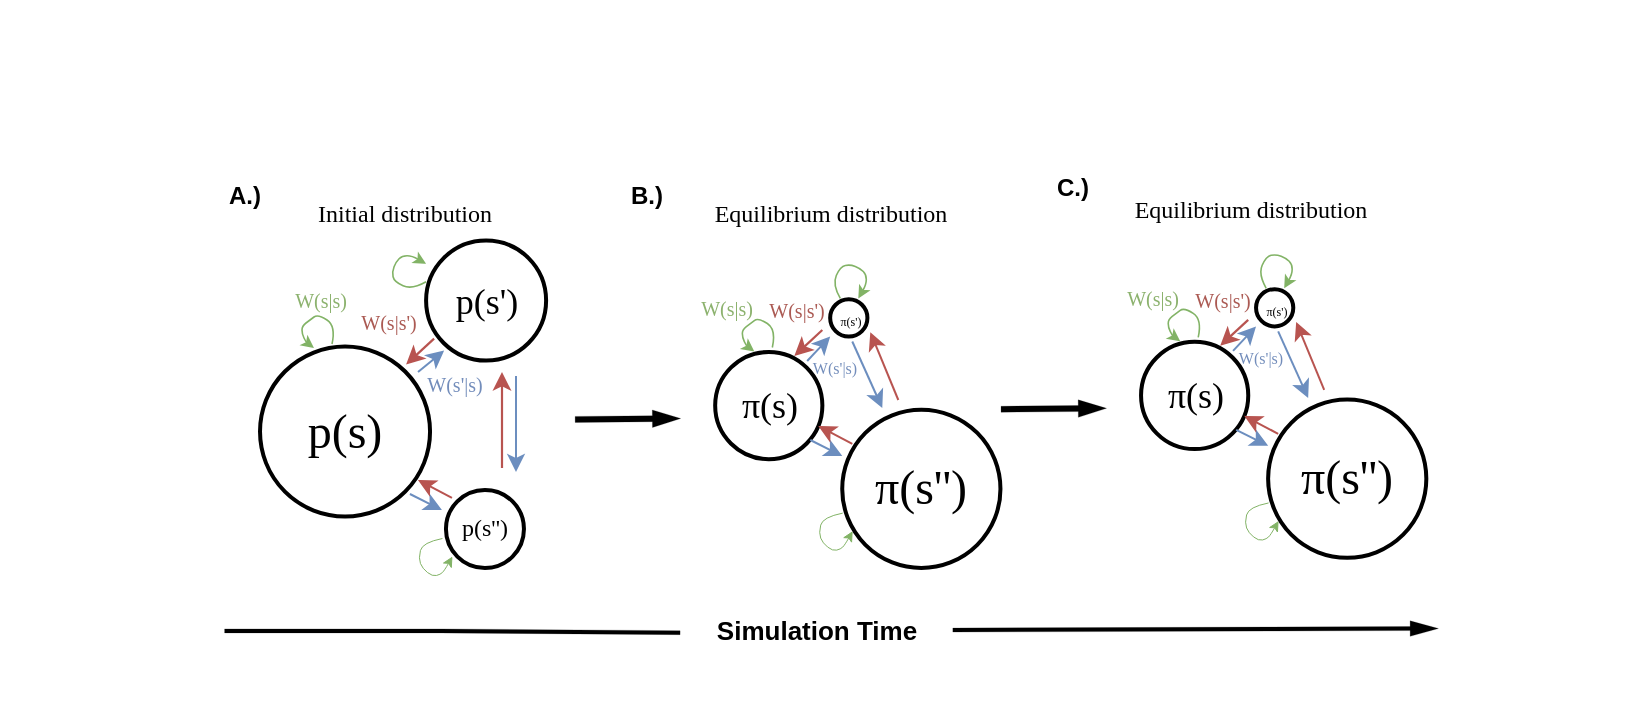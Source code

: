 <mxfile version="21.1.5" type="device">
  <diagram name="Page-1" id="WePIw_YEI8MBas2CgM_m">
    <mxGraphModel dx="796" dy="409" grid="0" gridSize="18" guides="1" tooltips="1" connect="1" arrows="0" fold="1" page="0" pageScale="1" pageWidth="300" pageHeight="100" background="#FFFFFF" math="0" shadow="0">
      <root>
        <mxCell id="0" />
        <mxCell id="1" parent="0" />
        <mxCell id="0v75Hzi4lq47OOUuqjW3-182" value="" style="group" parent="1" connectable="0" vertex="1">
          <mxGeometry x="51" y="32" width="816.23" height="356.41" as="geometry" />
        </mxCell>
        <mxCell id="hSeP3E7_H37fpDValRdB-3" value="&lt;font style=&quot;font-size: 24px;&quot; data-font-src=&quot;https://cdn.jsdelivr.net/gh/dreampulse/computer-modern-web-font@master/fonts.css&quot; face=&quot;meow&quot;&gt;p(s)&lt;/font&gt;" style="ellipse;whiteSpace=wrap;html=1;aspect=fixed;strokeWidth=2;" parent="0v75Hzi4lq47OOUuqjW3-182" vertex="1">
          <mxGeometry x="130.005" y="173.286" width="85.018" height="85.018" as="geometry" />
        </mxCell>
        <mxCell id="0v75Hzi4lq47OOUuqjW3-13" value="" style="group;rotation=45;" parent="0v75Hzi4lq47OOUuqjW3-182" connectable="0" vertex="1">
          <mxGeometry x="248.07" y="104.273" width="66.029" height="100.014" as="geometry" />
        </mxCell>
        <mxCell id="0v75Hzi4lq47OOUuqjW3-9" value="" style="ellipse;whiteSpace=wrap;html=1;aspect=fixed;strokeWidth=2;rotation=45;" parent="0v75Hzi4lq47OOUuqjW3-13" vertex="1">
          <mxGeometry x="-35.027" y="16.001" width="60.013" height="60.013" as="geometry" />
        </mxCell>
        <mxCell id="0v75Hzi4lq47OOUuqjW3-10" value="" style="endArrow=classic;html=1;rounded=0;fillColor=#dae8fc;strokeColor=#6c8ebf;strokeWidth=1;" parent="0v75Hzi4lq47OOUuqjW3-13" edge="1">
          <mxGeometry width="50" height="50" relative="1" as="geometry">
            <mxPoint x="-39.07" y="81.727" as="sourcePoint" />
            <mxPoint x="-26.023" y="71.013" as="targetPoint" />
          </mxGeometry>
        </mxCell>
        <mxCell id="0v75Hzi4lq47OOUuqjW3-11" value="" style="endArrow=classic;html=1;rounded=0;fillColor=#f8cecc;strokeColor=#b85450;strokeWidth=1.1;" parent="0v75Hzi4lq47OOUuqjW3-13" edge="1">
          <mxGeometry width="50" height="50" relative="1" as="geometry">
            <mxPoint x="-31.026" y="65.012" as="sourcePoint" />
            <mxPoint x="-45.032" y="78.015" as="targetPoint" />
            <Array as="points" />
          </mxGeometry>
        </mxCell>
        <mxCell id="0v75Hzi4lq47OOUuqjW3-58" value="&lt;font style=&quot;font-size: 18px;&quot; data-font-src=&quot;https://cdn.jsdelivr.net/gh/dreampulse/computer-modern-web-font@master/fonts.css&quot; face=&quot;meow&quot;&gt;p(s&#39;)&lt;/font&gt;" style="text;html=1;align=center;verticalAlign=middle;resizable=0;points=[];autosize=1;strokeColor=none;fillColor=none;fontSize=20;" parent="0v75Hzi4lq47OOUuqjW3-13" vertex="1">
          <mxGeometry x="-29.522" y="28.004" width="49" height="36" as="geometry" />
        </mxCell>
        <mxCell id="hSeP3E7_H37fpDValRdB-22" value="&lt;font data-font-src=&quot;https://cdn.jsdelivr.net/gh/dreampulse/computer-modern-web-font@master/fonts.css&quot; style=&quot;font-size: 10px;&quot; face=&quot;meow&quot; color=&quot;#ab5a53&quot;&gt;W(s|s&#39;)&lt;/font&gt;" style="text;html=1;align=center;verticalAlign=middle;resizable=0;points=[];autosize=1;strokeColor=none;fillColor=none;fontSize=10;rotation=0;" parent="0v75Hzi4lq47OOUuqjW3-13" vertex="1">
          <mxGeometry x="-77.047" y="45.007" width="46" height="24" as="geometry" />
        </mxCell>
        <mxCell id="0v75Hzi4lq47OOUuqjW3-130" value="&lt;b&gt;A.)&lt;/b&gt;" style="text;html=1;align=center;verticalAlign=middle;resizable=0;points=[];autosize=1;strokeColor=none;fillColor=none;" parent="0v75Hzi4lq47OOUuqjW3-182" vertex="1">
          <mxGeometry x="104.002" y="84.269" width="35" height="27" as="geometry" />
        </mxCell>
        <mxCell id="0v75Hzi4lq47OOUuqjW3-12" value="" style="endArrow=classic;html=1;curved=1;fillColor=#d5e8d4;strokeColor=#82b366;strokeWidth=0.8;endSize=4;" parent="0v75Hzi4lq47OOUuqjW3-182" edge="1">
          <mxGeometry width="50" height="50" relative="1" as="geometry">
            <mxPoint x="213.038" y="140.892" as="sourcePoint" />
            <mxPoint x="213.038" y="131.89" as="targetPoint" />
            <Array as="points">
              <mxPoint x="206.034" y="144.893" />
              <mxPoint x="197.03" y="140.892" />
              <mxPoint x="196.03" y="135.891" />
              <mxPoint x="198.031" y="130.89" />
              <mxPoint x="201.032" y="127.889" />
              <mxPoint x="206.034" y="127.889" />
            </Array>
          </mxGeometry>
        </mxCell>
        <mxCell id="0v75Hzi4lq47OOUuqjW3-131" value="&lt;b&gt;B.)&lt;/b&gt;" style="text;html=1;align=center;verticalAlign=middle;resizable=0;points=[];autosize=1;strokeColor=none;fillColor=none;" parent="0v75Hzi4lq47OOUuqjW3-182" vertex="1">
          <mxGeometry x="305.115" y="84.269" width="35" height="27" as="geometry" />
        </mxCell>
        <mxCell id="0v75Hzi4lq47OOUuqjW3-137" value="&lt;font style=&quot;font-size: 13px;&quot;&gt;&lt;b&gt;Simulation Time&lt;br&gt;&lt;/b&gt;&lt;/font&gt;" style="text;html=1;align=center;verticalAlign=middle;resizable=0;points=[];autosize=1;strokeColor=none;fillColor=none;container=1;" parent="0v75Hzi4lq47OOUuqjW3-182" vertex="1">
          <mxGeometry x="340.12" y="297.996" width="136" height="34" as="geometry" />
        </mxCell>
        <mxCell id="0v75Hzi4lq47OOUuqjW3-98" value="" style="group;rotation=120;" parent="0v75Hzi4lq47OOUuqjW3-182" connectable="0" vertex="1">
          <mxGeometry x="493.287" y="221.757" width="81.017" height="97.021" as="geometry" />
        </mxCell>
        <mxCell id="x6NBtmyDBYj5dn0kTS6e-62" value="" style="shape=flexArrow;endArrow=classic;html=1;rounded=0;fillColor=#000000;strokeWidth=0.1;endSize=4.676;arcSize=2;width=2;startArrow=none;endWidth=5.676;" parent="0v75Hzi4lq47OOUuqjW3-182" source="0v75Hzi4lq47OOUuqjW3-137" edge="1">
          <mxGeometry width="50" height="50" relative="1" as="geometry">
            <mxPoint x="497.65" y="313.949" as="sourcePoint" />
            <mxPoint x="719" y="314" as="targetPoint" />
          </mxGeometry>
        </mxCell>
        <mxCell id="x6NBtmyDBYj5dn0kTS6e-25" value="" style="group" parent="0v75Hzi4lq47OOUuqjW3-182" connectable="0" vertex="1">
          <mxGeometry x="400.843" y="81.001" width="307.1" height="231.889" as="geometry" />
        </mxCell>
        <mxCell id="gMtUy7Mo7f6Gmymecln7-139" value="" style="ellipse;whiteSpace=wrap;html=1;aspect=fixed;strokeWidth=2;rotation=45;" vertex="1" parent="x6NBtmyDBYj5dn0kTS6e-25">
          <mxGeometry x="14.24" y="68.66" width="18.62" height="18.62" as="geometry" />
        </mxCell>
        <mxCell id="0v75Hzi4lq47OOUuqjW3-132" value="&lt;b&gt;C.)&lt;/b&gt;" style="text;html=1;align=center;verticalAlign=middle;resizable=0;points=[];autosize=1;strokeColor=none;fillColor=none;" parent="x6NBtmyDBYj5dn0kTS6e-25" vertex="1">
          <mxGeometry x="118.091" y="-0.002" width="35" height="27" as="geometry" />
        </mxCell>
        <mxCell id="gMtUy7Mo7f6Gmymecln7-78" value="&lt;font style=&quot;font-size: 18px;&quot; data-font-src=&quot;https://cdn.jsdelivr.net/gh/dreampulse/computer-modern-web-font@master/fonts.css&quot; face=&quot;meow&quot;&gt;π(s)&lt;/font&gt;" style="ellipse;whiteSpace=wrap;html=1;aspect=fixed;strokeWidth=2;" vertex="1" parent="x6NBtmyDBYj5dn0kTS6e-25">
          <mxGeometry x="-43.26" y="95" width="53.6" height="53.6" as="geometry" />
        </mxCell>
        <mxCell id="gMtUy7Mo7f6Gmymecln7-79" value="" style="endArrow=classic;html=1;rounded=0;fillColor=#dae8fc;strokeColor=#6c8ebf;strokeWidth=1;exitX=0.011;exitY=0.301;exitDx=0;exitDy=0;exitPerimeter=0;" edge="1" parent="x6NBtmyDBYj5dn0kTS6e-25">
          <mxGeometry width="50" height="50" relative="1" as="geometry">
            <mxPoint x="2.743" y="99.501" as="sourcePoint" />
            <mxPoint x="14.243" y="87.276" as="targetPoint" />
          </mxGeometry>
        </mxCell>
        <mxCell id="gMtUy7Mo7f6Gmymecln7-85" value="&lt;font style=&quot;font-size: 24px;&quot; data-font-src=&quot;https://cdn.jsdelivr.net/gh/dreampulse/computer-modern-web-font@master/fonts.css&quot; face=&quot;meow&quot;&gt;π(s&#39;&#39;)&lt;/font&gt;" style="ellipse;whiteSpace=wrap;html=1;aspect=fixed;strokeWidth=2;rotation=0;" vertex="1" parent="x6NBtmyDBYj5dn0kTS6e-25">
          <mxGeometry x="20.27" y="123.89" width="79.11" height="79.11" as="geometry" />
        </mxCell>
        <mxCell id="gMtUy7Mo7f6Gmymecln7-90" value="" style="group;direction=north;rotation=-105;" vertex="1" connectable="0" parent="x6NBtmyDBYj5dn0kTS6e-25">
          <mxGeometry x="-31.675" y="63.767" width="75.983" height="51.23" as="geometry" />
        </mxCell>
        <mxCell id="gMtUy7Mo7f6Gmymecln7-91" value="" style="endArrow=classic;html=1;curved=1;fillColor=#d5e8d4;strokeColor=#82b366;strokeWidth=0.8;endSize=4;" edge="1" parent="gMtUy7Mo7f6Gmymecln7-90">
          <mxGeometry width="50" height="50" relative="1" as="geometry">
            <mxPoint x="17" y="29" as="sourcePoint" />
            <mxPoint x="8" y="31" as="targetPoint" />
            <Array as="points">
              <mxPoint x="19" y="20" />
              <mxPoint x="10" y="14" />
              <mxPoint x="6" y="17" />
              <mxPoint x="2" y="20" />
              <mxPoint x="2" y="24" />
              <mxPoint x="4" y="28" />
            </Array>
          </mxGeometry>
        </mxCell>
        <mxCell id="gMtUy7Mo7f6Gmymecln7-83" value="&lt;font data-font-src=&quot;https://cdn.jsdelivr.net/gh/dreampulse/computer-modern-web-font@master/fonts.css&quot; style=&quot;font-size: 10px;&quot; face=&quot;meow&quot; color=&quot;#ab5a53&quot;&gt;W(s|s&#39;)&lt;/font&gt;" style="text;html=1;align=center;verticalAlign=middle;resizable=0;points=[];autosize=1;strokeColor=none;fillColor=none;fontSize=10;rotation=0;" vertex="1" parent="gMtUy7Mo7f6Gmymecln7-90">
          <mxGeometry x="5.945" y="-1.767" width="46" height="24" as="geometry" />
        </mxCell>
        <mxCell id="gMtUy7Mo7f6Gmymecln7-80" value="" style="endArrow=classic;html=1;rounded=0;fillColor=#f8cecc;strokeColor=#b85450;strokeWidth=1.1;" edge="1" parent="gMtUy7Mo7f6Gmymecln7-90">
          <mxGeometry width="50" height="50" relative="1" as="geometry">
            <mxPoint x="41.987" y="20.228" as="sourcePoint" />
            <mxPoint x="27.98" y="33.23" as="targetPoint" />
            <Array as="points" />
          </mxGeometry>
        </mxCell>
        <mxCell id="gMtUy7Mo7f6Gmymecln7-92" value="&lt;font data-font-src=&quot;https://cdn.jsdelivr.net/gh/dreampulse/computer-modern-web-font@master/fonts.css&quot; style=&quot;font-size: 10px;&quot; face=&quot;meow&quot; color=&quot;#8cb26e&quot;&gt;W(s|s)&lt;/font&gt;" style="text;html=1;align=center;verticalAlign=middle;resizable=0;points=[];autosize=1;strokeColor=none;fillColor=none;fontSize=10;" vertex="1" parent="x6NBtmyDBYj5dn0kTS6e-25">
          <mxGeometry x="-59.847" y="61.076" width="44" height="24" as="geometry" />
        </mxCell>
        <mxCell id="gMtUy7Mo7f6Gmymecln7-146" value="" style="group;rotation=90;" vertex="1" connectable="0" parent="x6NBtmyDBYj5dn0kTS6e-25">
          <mxGeometry x="-11.693" y="68.228" width="76.46" height="62" as="geometry" />
        </mxCell>
        <mxCell id="gMtUy7Mo7f6Gmymecln7-84" value="" style="endArrow=classic;html=1;curved=1;fillColor=#d5e8d4;strokeColor=#82b366;strokeWidth=0.8;endSize=4;" edge="1" parent="gMtUy7Mo7f6Gmymecln7-146">
          <mxGeometry width="50" height="50" relative="1" as="geometry">
            <mxPoint x="31" as="sourcePoint" />
            <mxPoint x="40" as="targetPoint" />
            <Array as="points">
              <mxPoint x="27" y="-7" />
              <mxPoint x="31" y="-16" />
              <mxPoint x="36" y="-17" />
              <mxPoint x="41" y="-15" />
              <mxPoint x="44" y="-12" />
              <mxPoint x="44" y="-7" />
            </Array>
          </mxGeometry>
        </mxCell>
        <mxCell id="gMtUy7Mo7f6Gmymecln7-86" value="" style="endArrow=classic;html=1;rounded=0;fillColor=#dae8fc;strokeColor=#6c8ebf;strokeWidth=1;" edge="1" parent="gMtUy7Mo7f6Gmymecln7-146">
          <mxGeometry width="50" height="50" relative="1" as="geometry">
            <mxPoint x="15.999" y="70.766" as="sourcePoint" />
            <mxPoint x="31.999" y="78.766" as="targetPoint" />
          </mxGeometry>
        </mxCell>
        <mxCell id="gMtUy7Mo7f6Gmymecln7-87" value="" style="endArrow=classic;html=1;rounded=0;fillColor=#f8cecc;strokeColor=#b85450;" edge="1" parent="gMtUy7Mo7f6Gmymecln7-146">
          <mxGeometry width="50" height="50" relative="1" as="geometry">
            <mxPoint x="36.999" y="72.766" as="sourcePoint" />
            <mxPoint x="19.999" y="63.766" as="targetPoint" />
            <Array as="points" />
          </mxGeometry>
        </mxCell>
        <mxCell id="gMtUy7Mo7f6Gmymecln7-156" value="" style="group;rotation=35;" vertex="1" connectable="0" parent="gMtUy7Mo7f6Gmymecln7-146">
          <mxGeometry x="33.62" y="23.6" width="35" height="31.23" as="geometry" />
        </mxCell>
        <mxCell id="gMtUy7Mo7f6Gmymecln7-153" value="" style="endArrow=classic;html=1;rounded=0;fillColor=#dae8fc;strokeColor=#6c8ebf;strokeWidth=1;" edge="1" parent="gMtUy7Mo7f6Gmymecln7-156">
          <mxGeometry width="50" height="50" relative="1" as="geometry">
            <mxPoint x="3.373" y="-2.087" as="sourcePoint" />
            <mxPoint x="18.373" y="31.225" as="targetPoint" />
          </mxGeometry>
        </mxCell>
        <mxCell id="gMtUy7Mo7f6Gmymecln7-81" value="&lt;font style=&quot;font-size: 8px;&quot; data-font-src=&quot;https://cdn.jsdelivr.net/gh/dreampulse/computer-modern-web-font@master/fonts.css&quot; face=&quot;meow&quot; color=&quot;#738dbb&quot;&gt;W(s&#39;|s)&lt;/font&gt;" style="text;html=1;align=center;verticalAlign=middle;resizable=0;points=[];autosize=1;strokeColor=none;fillColor=none;fontSize=10;" vertex="1" parent="gMtUy7Mo7f6Gmymecln7-146">
          <mxGeometry x="8.0" y="21.768" width="40" height="24" as="geometry" />
        </mxCell>
        <mxCell id="gMtUy7Mo7f6Gmymecln7-82" value="&lt;font style=&quot;font-size: 6px;&quot; data-font-src=&quot;https://cdn.jsdelivr.net/gh/dreampulse/computer-modern-web-font@master/fonts.css&quot; face=&quot;meow&quot;&gt;π(s&#39;)&lt;/font&gt;" style="text;html=1;align=center;verticalAlign=middle;resizable=0;points=[];autosize=1;strokeColor=none;fillColor=none;fontSize=20;" vertex="1" parent="gMtUy7Mo7f6Gmymecln7-146">
          <mxGeometry x="20.998" y="-12.402" width="29" height="36" as="geometry" />
        </mxCell>
        <mxCell id="gMtUy7Mo7f6Gmymecln7-148" value="" style="group" vertex="1" connectable="0" parent="x6NBtmyDBYj5dn0kTS6e-25">
          <mxGeometry x="4.157" y="177.304" width="61" height="56.895" as="geometry" />
        </mxCell>
        <mxCell id="gMtUy7Mo7f6Gmymecln7-88" value="" style="endArrow=classic;html=1;curved=1;fillColor=#d5e8d4;strokeColor=#82b366;strokeWidth=0.5;startSize=5;endSize=4;" edge="1" parent="gMtUy7Mo7f6Gmymecln7-148">
          <mxGeometry width="50" height="50" relative="1" as="geometry">
            <mxPoint x="16.099" y="-2" as="sourcePoint" />
            <mxPoint x="21.099" y="7" as="targetPoint" />
            <Array as="points">
              <mxPoint x="6.099" />
              <mxPoint x="4.099" y="8" />
              <mxPoint x="6.099" y="13" />
              <mxPoint x="11.099" y="17" />
              <mxPoint x="15.099" y="16" />
              <mxPoint x="17.099" y="14" />
            </Array>
          </mxGeometry>
        </mxCell>
        <mxCell id="gMtUy7Mo7f6Gmymecln7-154" value="" style="endArrow=classic;html=1;rounded=0;fillColor=#f8cecc;strokeColor=#b85450;" edge="1" parent="x6NBtmyDBYj5dn0kTS6e-25">
          <mxGeometry width="50" height="50" relative="1" as="geometry">
            <mxPoint x="48.307" y="118.999" as="sourcePoint" />
            <mxPoint x="34.307" y="85.074" as="targetPoint" />
            <Array as="points" />
          </mxGeometry>
        </mxCell>
        <mxCell id="gMtUy7Mo7f6Gmymecln7-157" value="" style="ellipse;whiteSpace=wrap;html=1;aspect=fixed;strokeWidth=2;rotation=45;" vertex="1" parent="x6NBtmyDBYj5dn0kTS6e-25">
          <mxGeometry x="227.18" y="63.58" width="18.62" height="18.62" as="geometry" />
        </mxCell>
        <mxCell id="gMtUy7Mo7f6Gmymecln7-158" value="&lt;font style=&quot;font-size: 18px;&quot; data-font-src=&quot;https://cdn.jsdelivr.net/gh/dreampulse/computer-modern-web-font@master/fonts.css&quot; face=&quot;meow&quot;&gt;π(s)&lt;/font&gt;" style="ellipse;whiteSpace=wrap;html=1;aspect=fixed;strokeWidth=2;" vertex="1" parent="x6NBtmyDBYj5dn0kTS6e-25">
          <mxGeometry x="169.68" y="89.92" width="53.6" height="53.6" as="geometry" />
        </mxCell>
        <mxCell id="gMtUy7Mo7f6Gmymecln7-159" value="" style="endArrow=classic;html=1;rounded=0;fillColor=#dae8fc;strokeColor=#6c8ebf;strokeWidth=1;exitX=0.011;exitY=0.301;exitDx=0;exitDy=0;exitPerimeter=0;" edge="1" parent="x6NBtmyDBYj5dn0kTS6e-25">
          <mxGeometry width="50" height="50" relative="1" as="geometry">
            <mxPoint x="215.683" y="94.421" as="sourcePoint" />
            <mxPoint x="227.183" y="82.196" as="targetPoint" />
          </mxGeometry>
        </mxCell>
        <mxCell id="gMtUy7Mo7f6Gmymecln7-160" value="&lt;font style=&quot;font-size: 24px;&quot; data-font-src=&quot;https://cdn.jsdelivr.net/gh/dreampulse/computer-modern-web-font@master/fonts.css&quot; face=&quot;meow&quot;&gt;π(s&#39;&#39;)&lt;/font&gt;" style="ellipse;whiteSpace=wrap;html=1;aspect=fixed;strokeWidth=2;rotation=0;" vertex="1" parent="x6NBtmyDBYj5dn0kTS6e-25">
          <mxGeometry x="233.21" y="118.81" width="79.11" height="79.11" as="geometry" />
        </mxCell>
        <mxCell id="gMtUy7Mo7f6Gmymecln7-161" value="" style="group;direction=north;rotation=-105;" vertex="1" connectable="0" parent="x6NBtmyDBYj5dn0kTS6e-25">
          <mxGeometry x="181.265" y="58.687" width="75.983" height="51.23" as="geometry" />
        </mxCell>
        <mxCell id="gMtUy7Mo7f6Gmymecln7-162" value="" style="endArrow=classic;html=1;curved=1;fillColor=#d5e8d4;strokeColor=#82b366;strokeWidth=0.8;endSize=4;" edge="1" parent="gMtUy7Mo7f6Gmymecln7-161">
          <mxGeometry width="50" height="50" relative="1" as="geometry">
            <mxPoint x="17" y="29" as="sourcePoint" />
            <mxPoint x="8" y="31" as="targetPoint" />
            <Array as="points">
              <mxPoint x="19" y="20" />
              <mxPoint x="10" y="14" />
              <mxPoint x="6" y="17" />
              <mxPoint x="2" y="20" />
              <mxPoint x="2" y="24" />
              <mxPoint x="4" y="28" />
            </Array>
          </mxGeometry>
        </mxCell>
        <mxCell id="gMtUy7Mo7f6Gmymecln7-163" value="&lt;font data-font-src=&quot;https://cdn.jsdelivr.net/gh/dreampulse/computer-modern-web-font@master/fonts.css&quot; style=&quot;font-size: 10px;&quot; face=&quot;meow&quot; color=&quot;#ab5a53&quot;&gt;W(s|s&#39;)&lt;/font&gt;" style="text;html=1;align=center;verticalAlign=middle;resizable=0;points=[];autosize=1;strokeColor=none;fillColor=none;fontSize=10;rotation=0;" vertex="1" parent="gMtUy7Mo7f6Gmymecln7-161">
          <mxGeometry x="5.945" y="-1.767" width="46" height="24" as="geometry" />
        </mxCell>
        <mxCell id="gMtUy7Mo7f6Gmymecln7-164" value="" style="endArrow=classic;html=1;rounded=0;fillColor=#f8cecc;strokeColor=#b85450;strokeWidth=1.1;" edge="1" parent="gMtUy7Mo7f6Gmymecln7-161">
          <mxGeometry width="50" height="50" relative="1" as="geometry">
            <mxPoint x="41.987" y="20.228" as="sourcePoint" />
            <mxPoint x="27.98" y="33.23" as="targetPoint" />
            <Array as="points" />
          </mxGeometry>
        </mxCell>
        <mxCell id="gMtUy7Mo7f6Gmymecln7-165" value="&lt;font data-font-src=&quot;https://cdn.jsdelivr.net/gh/dreampulse/computer-modern-web-font@master/fonts.css&quot; style=&quot;font-size: 10px;&quot; face=&quot;meow&quot; color=&quot;#8cb26e&quot;&gt;W(s|s)&lt;/font&gt;" style="text;html=1;align=center;verticalAlign=middle;resizable=0;points=[];autosize=1;strokeColor=none;fillColor=none;fontSize=10;" vertex="1" parent="x6NBtmyDBYj5dn0kTS6e-25">
          <mxGeometry x="153.093" y="55.996" width="44" height="24" as="geometry" />
        </mxCell>
        <mxCell id="gMtUy7Mo7f6Gmymecln7-166" value="" style="group;rotation=90;" vertex="1" connectable="0" parent="x6NBtmyDBYj5dn0kTS6e-25">
          <mxGeometry x="201.247" y="63.148" width="76.46" height="62" as="geometry" />
        </mxCell>
        <mxCell id="gMtUy7Mo7f6Gmymecln7-167" value="" style="endArrow=classic;html=1;curved=1;fillColor=#d5e8d4;strokeColor=#82b366;strokeWidth=0.8;endSize=4;" edge="1" parent="gMtUy7Mo7f6Gmymecln7-166">
          <mxGeometry width="50" height="50" relative="1" as="geometry">
            <mxPoint x="31" as="sourcePoint" />
            <mxPoint x="40" as="targetPoint" />
            <Array as="points">
              <mxPoint x="27" y="-7" />
              <mxPoint x="31" y="-16" />
              <mxPoint x="36" y="-17" />
              <mxPoint x="41" y="-15" />
              <mxPoint x="44" y="-12" />
              <mxPoint x="44" y="-7" />
            </Array>
          </mxGeometry>
        </mxCell>
        <mxCell id="gMtUy7Mo7f6Gmymecln7-168" value="" style="endArrow=classic;html=1;rounded=0;fillColor=#dae8fc;strokeColor=#6c8ebf;strokeWidth=1;" edge="1" parent="gMtUy7Mo7f6Gmymecln7-166">
          <mxGeometry width="50" height="50" relative="1" as="geometry">
            <mxPoint x="15.999" y="70.766" as="sourcePoint" />
            <mxPoint x="31.999" y="78.766" as="targetPoint" />
          </mxGeometry>
        </mxCell>
        <mxCell id="gMtUy7Mo7f6Gmymecln7-169" value="" style="endArrow=classic;html=1;rounded=0;fillColor=#f8cecc;strokeColor=#b85450;" edge="1" parent="gMtUy7Mo7f6Gmymecln7-166">
          <mxGeometry width="50" height="50" relative="1" as="geometry">
            <mxPoint x="36.999" y="72.766" as="sourcePoint" />
            <mxPoint x="19.999" y="63.766" as="targetPoint" />
            <Array as="points" />
          </mxGeometry>
        </mxCell>
        <mxCell id="gMtUy7Mo7f6Gmymecln7-170" value="" style="group;rotation=35;" vertex="1" connectable="0" parent="gMtUy7Mo7f6Gmymecln7-166">
          <mxGeometry x="33.62" y="23.6" width="35" height="31.23" as="geometry" />
        </mxCell>
        <mxCell id="gMtUy7Mo7f6Gmymecln7-171" value="" style="endArrow=classic;html=1;rounded=0;fillColor=#dae8fc;strokeColor=#6c8ebf;strokeWidth=1;" edge="1" parent="gMtUy7Mo7f6Gmymecln7-170">
          <mxGeometry width="50" height="50" relative="1" as="geometry">
            <mxPoint x="3.373" y="-2.087" as="sourcePoint" />
            <mxPoint x="18.373" y="31.225" as="targetPoint" />
          </mxGeometry>
        </mxCell>
        <mxCell id="gMtUy7Mo7f6Gmymecln7-172" value="&lt;font style=&quot;font-size: 8px;&quot; data-font-src=&quot;https://cdn.jsdelivr.net/gh/dreampulse/computer-modern-web-font@master/fonts.css&quot; face=&quot;meow&quot; color=&quot;#738dbb&quot;&gt;W(s&#39;|s)&lt;/font&gt;" style="text;html=1;align=center;verticalAlign=middle;resizable=0;points=[];autosize=1;strokeColor=none;fillColor=none;fontSize=10;" vertex="1" parent="gMtUy7Mo7f6Gmymecln7-166">
          <mxGeometry x="8.0" y="21.768" width="40" height="24" as="geometry" />
        </mxCell>
        <mxCell id="gMtUy7Mo7f6Gmymecln7-173" value="&lt;font style=&quot;font-size: 6px;&quot; data-font-src=&quot;https://cdn.jsdelivr.net/gh/dreampulse/computer-modern-web-font@master/fonts.css&quot; face=&quot;meow&quot;&gt;π(s&#39;)&lt;/font&gt;" style="text;html=1;align=center;verticalAlign=middle;resizable=0;points=[];autosize=1;strokeColor=none;fillColor=none;fontSize=20;" vertex="1" parent="gMtUy7Mo7f6Gmymecln7-166">
          <mxGeometry x="20.998" y="-12.402" width="29" height="36" as="geometry" />
        </mxCell>
        <mxCell id="gMtUy7Mo7f6Gmymecln7-174" value="" style="endArrow=classic;html=1;curved=1;fillColor=#d5e8d4;strokeColor=#82b366;strokeWidth=0.5;startSize=5;endSize=4;" edge="1" parent="x6NBtmyDBYj5dn0kTS6e-25">
          <mxGeometry width="50" height="50" relative="1" as="geometry">
            <mxPoint x="233.196" y="170.224" as="sourcePoint" />
            <mxPoint x="238.196" y="179.224" as="targetPoint" />
            <Array as="points">
              <mxPoint x="223.196" y="172.224" />
              <mxPoint x="221.196" y="180.224" />
              <mxPoint x="223.196" y="185.224" />
              <mxPoint x="228.196" y="189.224" />
              <mxPoint x="232.196" y="188.224" />
              <mxPoint x="234.196" y="186.224" />
            </Array>
          </mxGeometry>
        </mxCell>
        <mxCell id="gMtUy7Mo7f6Gmymecln7-175" value="" style="endArrow=classic;html=1;rounded=0;fillColor=#f8cecc;strokeColor=#b85450;" edge="1" parent="x6NBtmyDBYj5dn0kTS6e-25">
          <mxGeometry width="50" height="50" relative="1" as="geometry">
            <mxPoint x="261.247" y="113.919" as="sourcePoint" />
            <mxPoint x="247.247" y="79.994" as="targetPoint" />
            <Array as="points" />
          </mxGeometry>
        </mxCell>
        <mxCell id="gMtUy7Mo7f6Gmymecln7-176" value="" style="shape=flexArrow;endArrow=classic;html=1;rounded=0;fillColor=#000000;strokeWidth=0.1;endSize=4.676;arcSize=2;width=3;startArrow=none;endWidth=5.676;" edge="1" parent="x6NBtmyDBYj5dn0kTS6e-25">
          <mxGeometry width="50" height="50" relative="1" as="geometry">
            <mxPoint x="99.377" y="123.359" as="sourcePoint" />
            <mxPoint x="152.217" y="122.919" as="targetPoint" />
          </mxGeometry>
        </mxCell>
        <mxCell id="gMtUy7Mo7f6Gmymecln7-177" value="&lt;font data-font-src=&quot;https://cdn.jsdelivr.net/gh/dreampulse/computer-modern-web-font@master/fonts.css&quot; face=&quot;meow&quot;&gt;Equilibrium distribution&lt;br&gt;&lt;/font&gt;" style="text;html=1;align=center;verticalAlign=middle;resizable=0;points=[];autosize=1;strokeColor=none;fillColor=none;" vertex="1" parent="x6NBtmyDBYj5dn0kTS6e-25">
          <mxGeometry x="157.157" y="9.999" width="134" height="27" as="geometry" />
        </mxCell>
        <mxCell id="0v75Hzi4lq47OOUuqjW3-139" value="" style="shape=flexArrow;endArrow=none;html=1;rounded=0;fillColor=#000000;strokeWidth=0.1;endSize=6;arcSize=2;width=2;entryX=-0.002;entryY=0.532;entryDx=0;entryDy=0;entryPerimeter=0;" parent="0v75Hzi4lq47OOUuqjW3-182" target="0v75Hzi4lq47OOUuqjW3-137" edge="1">
          <mxGeometry width="50" height="50" relative="1" as="geometry">
            <mxPoint x="112.01" y="315.21" as="sourcePoint" />
            <mxPoint x="364.01" y="315.21" as="targetPoint" />
            <Array as="points">
              <mxPoint x="220.01" y="315.21" />
            </Array>
          </mxGeometry>
        </mxCell>
        <mxCell id="x6NBtmyDBYj5dn0kTS6e-77" value="" style="group;rotation=-15;" parent="0v75Hzi4lq47OOUuqjW3-182" connectable="0" vertex="1">
          <mxGeometry x="112.999" y="212.995" width="196.061" height="91.041" as="geometry" />
        </mxCell>
        <mxCell id="0v75Hzi4lq47OOUuqjW3-14" value="&lt;font data-font-src=&quot;https://cdn.jsdelivr.net/gh/dreampulse/computer-modern-web-font@master/fonts.css&quot; face=&quot;meow&quot;&gt;p(s&#39;&#39;)&lt;/font&gt;" style="ellipse;whiteSpace=wrap;html=1;aspect=fixed;strokeWidth=2;rotation=0;" parent="x6NBtmyDBYj5dn0kTS6e-77" vertex="1">
          <mxGeometry x="109.97" y="32.0" width="39.008" height="39.008" as="geometry" />
        </mxCell>
        <mxCell id="0v75Hzi4lq47OOUuqjW3-15" value="" style="endArrow=classic;html=1;rounded=0;fillColor=#dae8fc;strokeColor=#6c8ebf;strokeWidth=1;" parent="x6NBtmyDBYj5dn0kTS6e-77" edge="1">
          <mxGeometry width="50" height="50" relative="1" as="geometry">
            <mxPoint x="91.97" y="34.0" as="sourcePoint" />
            <mxPoint x="107.97" y="42" as="targetPoint" />
          </mxGeometry>
        </mxCell>
        <mxCell id="0v75Hzi4lq47OOUuqjW3-16" value="" style="endArrow=classic;html=1;rounded=0;fillColor=#f8cecc;strokeColor=#b85450;" parent="x6NBtmyDBYj5dn0kTS6e-77" edge="1">
          <mxGeometry width="50" height="50" relative="1" as="geometry">
            <mxPoint x="112.97" y="36.0" as="sourcePoint" />
            <mxPoint x="95.97" y="27.0" as="targetPoint" />
            <Array as="points" />
          </mxGeometry>
        </mxCell>
        <mxCell id="0v75Hzi4lq47OOUuqjW3-17" value="" style="endArrow=classic;html=1;curved=1;fillColor=#d5e8d4;strokeColor=#82b366;strokeWidth=0.5;startSize=5;endSize=4;" parent="x6NBtmyDBYj5dn0kTS6e-77" edge="1">
          <mxGeometry width="50" height="50" relative="1" as="geometry">
            <mxPoint x="107.97" y="56" as="sourcePoint" />
            <mxPoint x="112.97" y="65.0" as="targetPoint" />
            <Array as="points">
              <mxPoint x="97.97" y="58.0" />
              <mxPoint x="95.97" y="66.0" />
              <mxPoint x="97.97" y="71.0" />
              <mxPoint x="102.97" y="75" />
              <mxPoint x="106.97" y="74" />
              <mxPoint x="108.97" y="72" />
            </Array>
          </mxGeometry>
        </mxCell>
        <mxCell id="gMtUy7Mo7f6Gmymecln7-64" value="" style="endArrow=classic;html=1;rounded=0;fillColor=#FFB570;strokeColor=#b85450;strokeWidth=1.1;" edge="1" parent="x6NBtmyDBYj5dn0kTS6e-77">
          <mxGeometry width="50" height="50" relative="1" as="geometry">
            <mxPoint x="138.001" y="21.005" as="sourcePoint" />
            <mxPoint x="138.001" y="-26.995" as="targetPoint" />
            <Array as="points" />
          </mxGeometry>
        </mxCell>
        <mxCell id="gMtUy7Mo7f6Gmymecln7-67" value="" style="endArrow=classic;html=1;rounded=0;fillColor=#dae8fc;strokeColor=#6c8ebf;strokeWidth=1;" edge="1" parent="x6NBtmyDBYj5dn0kTS6e-77">
          <mxGeometry width="50" height="50" relative="1" as="geometry">
            <mxPoint x="145.001" y="-24.995" as="sourcePoint" />
            <mxPoint x="145.001" y="23.005" as="targetPoint" />
          </mxGeometry>
        </mxCell>
        <mxCell id="x6NBtmyDBYj5dn0kTS6e-72" value="" style="shape=flexArrow;endArrow=classic;html=1;rounded=0;fillColor=#000000;strokeWidth=0.1;endSize=4.676;arcSize=2;width=3;startArrow=none;endWidth=5.676;" parent="0v75Hzi4lq47OOUuqjW3-182" edge="1">
          <mxGeometry width="50" height="50" relative="1" as="geometry">
            <mxPoint x="287.28" y="209.44" as="sourcePoint" />
            <mxPoint x="340.12" y="209" as="targetPoint" />
          </mxGeometry>
        </mxCell>
        <mxCell id="gMtUy7Mo7f6Gmymecln7-76" value="" style="group;direction=north;rotation=-105;" vertex="1" connectable="0" parent="0v75Hzi4lq47OOUuqjW3-182">
          <mxGeometry x="148.998" y="142.998" width="42.005" height="40" as="geometry" />
        </mxCell>
        <mxCell id="gMtUy7Mo7f6Gmymecln7-74" value="" style="endArrow=classic;html=1;curved=1;fillColor=#d5e8d4;strokeColor=#82b366;strokeWidth=0.8;endSize=4;" edge="1" parent="gMtUy7Mo7f6Gmymecln7-76">
          <mxGeometry width="50" height="50" relative="1" as="geometry">
            <mxPoint x="17" y="29" as="sourcePoint" />
            <mxPoint x="8" y="31" as="targetPoint" />
            <Array as="points">
              <mxPoint x="19" y="20" />
              <mxPoint x="10" y="14" />
              <mxPoint x="6" y="17" />
              <mxPoint x="2" y="20" />
              <mxPoint x="2" y="24" />
              <mxPoint x="4" y="28" />
            </Array>
          </mxGeometry>
        </mxCell>
        <mxCell id="hSeP3E7_H37fpDValRdB-25" value="&lt;font data-font-src=&quot;https://cdn.jsdelivr.net/gh/dreampulse/computer-modern-web-font@master/fonts.css&quot; style=&quot;font-size: 10px;&quot; face=&quot;meow&quot; color=&quot;#8cb26e&quot;&gt;W(s|s)&lt;/font&gt;" style="text;html=1;align=center;verticalAlign=middle;resizable=0;points=[];autosize=1;strokeColor=none;fillColor=none;fontSize=10;" parent="gMtUy7Mo7f6Gmymecln7-76" vertex="1">
          <mxGeometry x="-11.001" y="-4.721" width="44" height="24" as="geometry" />
        </mxCell>
        <mxCell id="hSeP3E7_H37fpDValRdB-23" value="&lt;font data-font-src=&quot;https://cdn.jsdelivr.net/gh/dreampulse/computer-modern-web-font@master/fonts.css&quot; style=&quot;font-size: 10px;&quot; face=&quot;meow&quot; color=&quot;#738dbb&quot;&gt;W(s&#39;|s)&lt;/font&gt;" style="text;html=1;align=center;verticalAlign=middle;resizable=0;points=[];autosize=1;strokeColor=none;fillColor=none;fontSize=10;" parent="0v75Hzi4lq47OOUuqjW3-182" vertex="1">
          <mxGeometry x="204.0" y="180.287" width="46" height="24" as="geometry" />
        </mxCell>
        <mxCell id="gMtUy7Mo7f6Gmymecln7-140" value="&lt;div&gt;&lt;font data-font-src=&quot;https://cdn.jsdelivr.net/gh/dreampulse/computer-modern-web-font@master/fonts.css&quot; face=&quot;meow&quot;&gt;Initial distribution&lt;/font&gt;&lt;/div&gt;" style="text;html=1;align=center;verticalAlign=middle;resizable=0;points=[];autosize=1;strokeColor=none;fillColor=none;" vertex="1" parent="0v75Hzi4lq47OOUuqjW3-182">
          <mxGeometry x="149" y="93.0" width="105" height="27" as="geometry" />
        </mxCell>
        <mxCell id="gMtUy7Mo7f6Gmymecln7-141" value="&lt;font data-font-src=&quot;https://cdn.jsdelivr.net/gh/dreampulse/computer-modern-web-font@master/fonts.css&quot; face=&quot;meow&quot;&gt;Equilibrium distribution&lt;br&gt;&lt;/font&gt;" style="text;html=1;align=center;verticalAlign=middle;resizable=0;points=[];autosize=1;strokeColor=none;fillColor=none;" vertex="1" parent="0v75Hzi4lq47OOUuqjW3-182">
          <mxGeometry x="348" y="93" width="134" height="27" as="geometry" />
        </mxCell>
      </root>
    </mxGraphModel>
  </diagram>
</mxfile>
